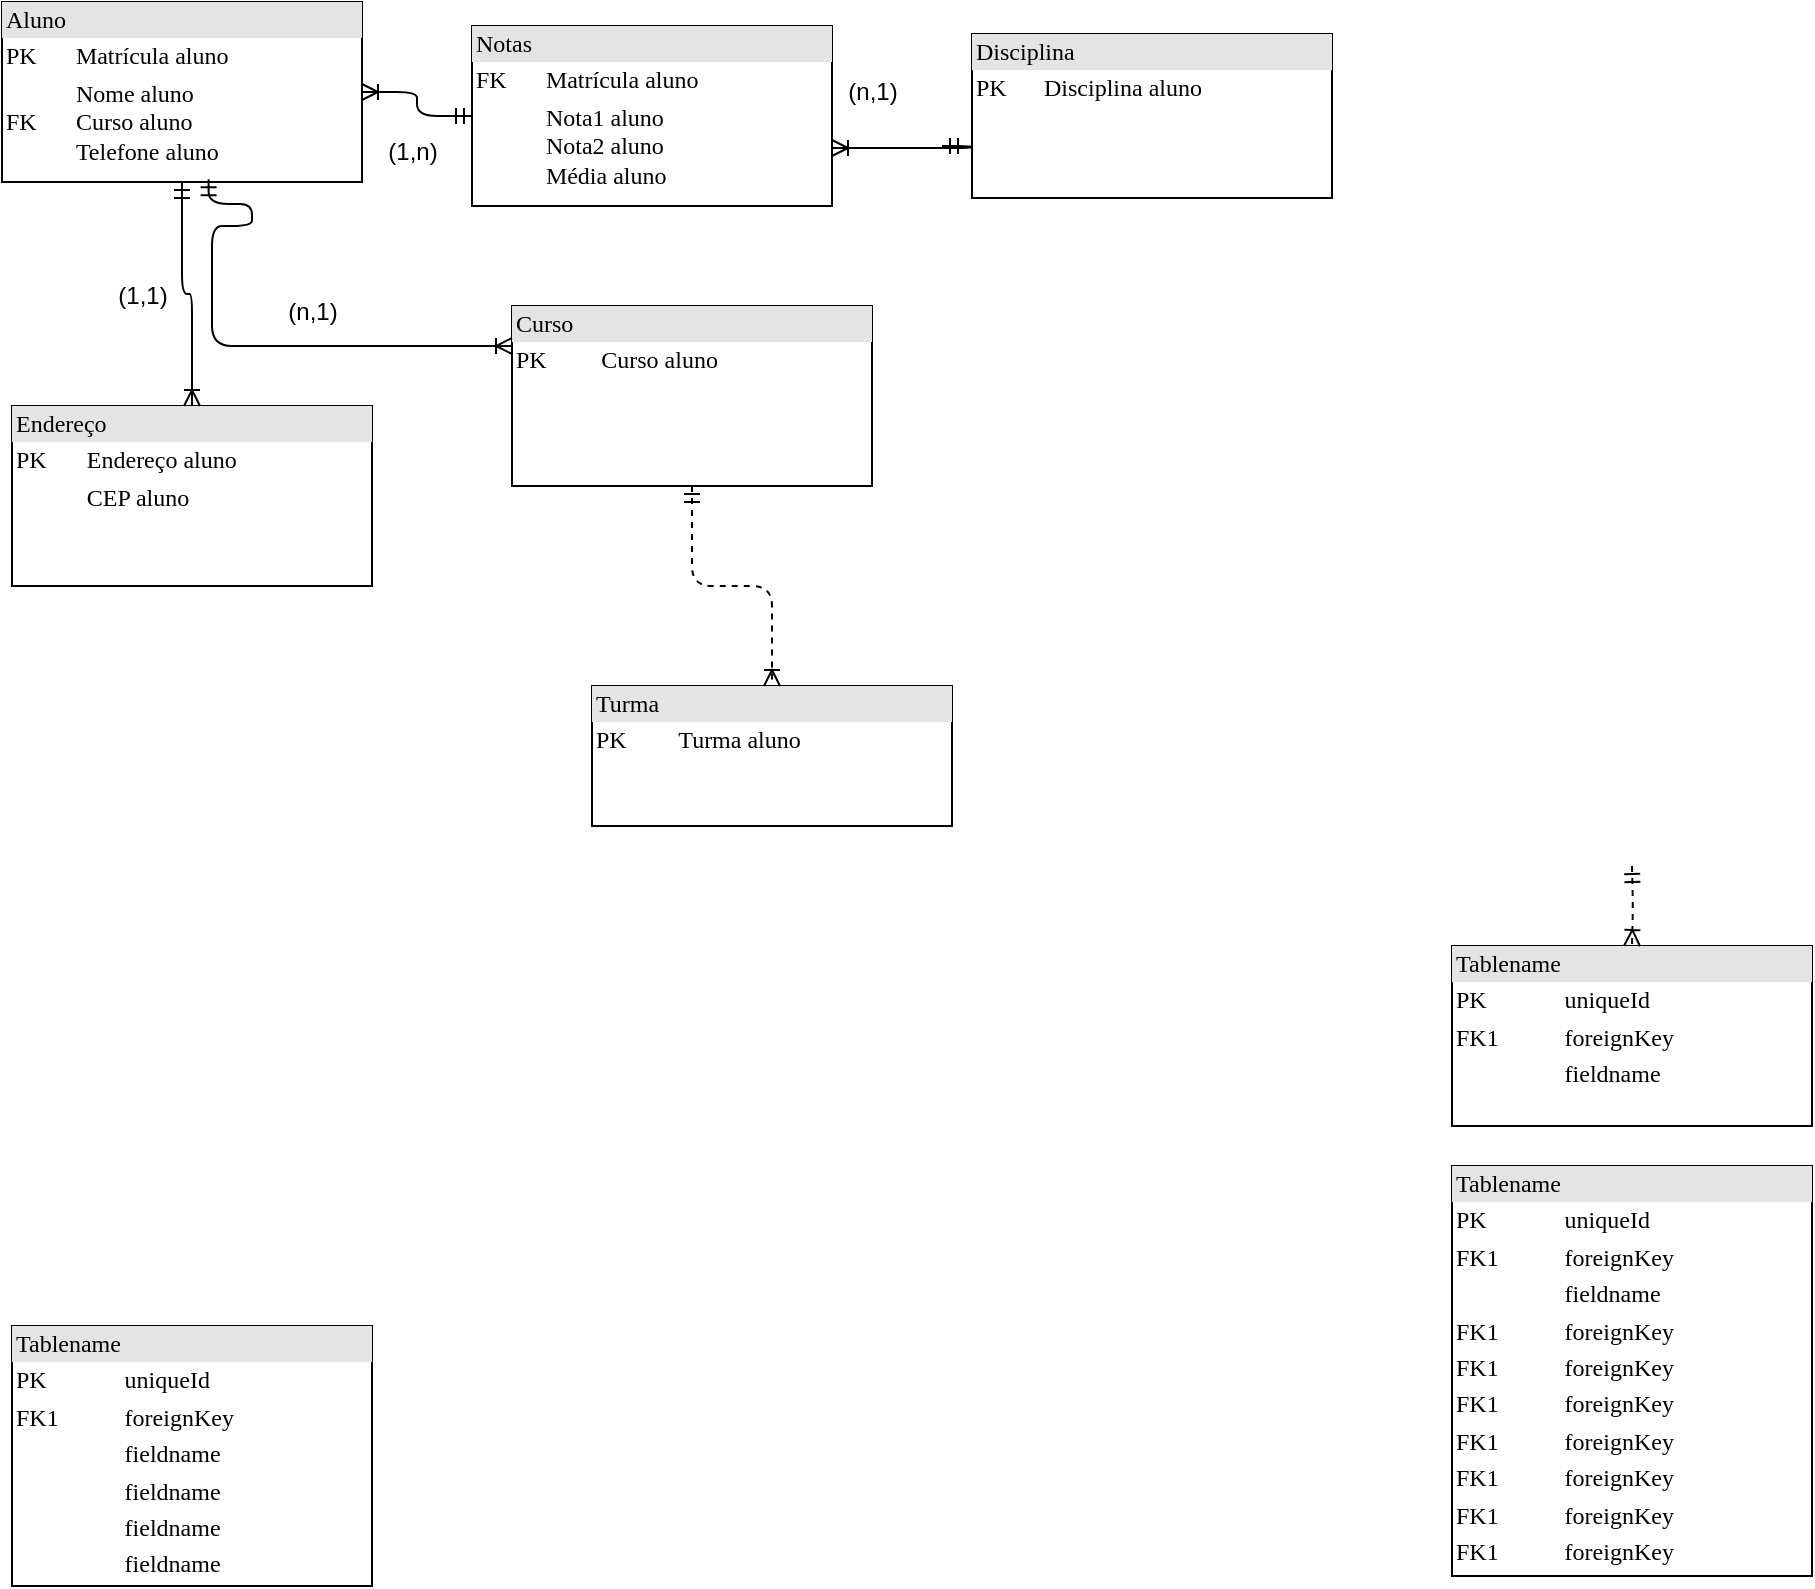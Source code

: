 <mxfile version="24.2.0" type="github">
  <diagram name="Page-1" id="2ca16b54-16f6-2749-3443-fa8db7711227">
    <mxGraphModel dx="794" dy="420" grid="1" gridSize="10" guides="1" tooltips="1" connect="1" arrows="1" fold="1" page="1" pageScale="1" pageWidth="1100" pageHeight="850" background="none" math="0" shadow="0">
      <root>
        <mxCell id="0" />
        <mxCell id="1" parent="0" />
        <mxCell id="2ed32ef02a7f4228-1" value="&lt;div style=&quot;box-sizing:border-box;width:100%;background:#e4e4e4;padding:2px;&quot;&gt;Aluno&lt;/div&gt;&lt;table style=&quot;width:100%;font-size:1em;&quot; cellpadding=&quot;2&quot; cellspacing=&quot;0&quot;&gt;&lt;tbody&gt;&lt;tr&gt;&lt;td&gt;PK&lt;/td&gt;&lt;td&gt;Matrícula aluno&lt;/td&gt;&lt;/tr&gt;&lt;tr&gt;&lt;td&gt;FK&lt;/td&gt;&lt;td&gt;Nome aluno&lt;br&gt;Curso aluno&lt;br&gt;Telefone aluno&lt;/td&gt;&lt;/tr&gt;&lt;tr&gt;&lt;td&gt;&lt;/td&gt;&lt;td&gt;&lt;br&gt;&lt;/td&gt;&lt;/tr&gt;&lt;/tbody&gt;&lt;/table&gt;" style="verticalAlign=top;align=left;overflow=fill;html=1;rounded=0;shadow=0;comic=0;labelBackgroundColor=none;strokeWidth=1;fontFamily=Verdana;fontSize=12" parent="1" vertex="1">
          <mxGeometry x="105" y="18" width="180" height="90" as="geometry" />
        </mxCell>
        <mxCell id="2ed32ef02a7f4228-2" value="&lt;div style=&quot;box-sizing: border-box ; width: 100% ; background: #e4e4e4 ; padding: 2px&quot;&gt;Disciplina&lt;/div&gt;&lt;table style=&quot;width: 100% ; font-size: 1em&quot; cellpadding=&quot;2&quot; cellspacing=&quot;0&quot;&gt;&lt;tbody&gt;&lt;tr&gt;&lt;td&gt;PK&lt;/td&gt;&lt;td&gt;Disciplina aluno&lt;/td&gt;&lt;/tr&gt;&lt;tr&gt;&lt;td&gt;&lt;/td&gt;&lt;td&gt;&lt;br&gt;&lt;/td&gt;&lt;/tr&gt;&lt;/tbody&gt;&lt;/table&gt;" style="verticalAlign=top;align=left;overflow=fill;html=1;rounded=0;shadow=0;comic=0;labelBackgroundColor=none;strokeWidth=1;fontFamily=Verdana;fontSize=12" parent="1" vertex="1">
          <mxGeometry x="590" y="34" width="180" height="82" as="geometry" />
        </mxCell>
        <mxCell id="2ed32ef02a7f4228-3" value="&lt;div style=&quot;box-sizing: border-box ; width: 100% ; background: #e4e4e4 ; padding: 2px&quot;&gt;Notas&lt;/div&gt;&lt;table style=&quot;width: 100% ; font-size: 1em&quot; cellpadding=&quot;2&quot; cellspacing=&quot;0&quot;&gt;&lt;tbody&gt;&lt;tr&gt;&lt;td&gt;FK&lt;/td&gt;&lt;td&gt;Matrícula aluno&lt;br&gt;&lt;/td&gt;&lt;/tr&gt;&lt;tr&gt;&lt;td&gt;&lt;br&gt;&lt;/td&gt;&lt;td&gt;Nota1 aluno&lt;br&gt;Nota2 aluno&lt;br&gt;Média aluno&lt;/td&gt;&lt;/tr&gt;&lt;tr&gt;&lt;td&gt;&lt;/td&gt;&lt;td&gt;&lt;br&gt;&lt;/td&gt;&lt;/tr&gt;&lt;tr&gt;&lt;td&gt;&lt;br&gt;&lt;/td&gt;&lt;td&gt;&lt;br&gt;&lt;/td&gt;&lt;/tr&gt;&lt;/tbody&gt;&lt;/table&gt;" style="verticalAlign=top;align=left;overflow=fill;html=1;rounded=0;shadow=0;comic=0;labelBackgroundColor=none;strokeWidth=1;fontFamily=Verdana;fontSize=12" parent="1" vertex="1">
          <mxGeometry x="340" y="30" width="180" height="90" as="geometry" />
        </mxCell>
        <mxCell id="2ed32ef02a7f4228-5" value="&lt;div style=&quot;box-sizing:border-box;width:100%;background:#e4e4e4;padding:2px;&quot;&gt;Endereço&lt;/div&gt;&lt;table style=&quot;width:100%;font-size:1em;&quot; cellpadding=&quot;2&quot; cellspacing=&quot;0&quot;&gt;&lt;tbody&gt;&lt;tr&gt;&lt;td&gt;PK&lt;/td&gt;&lt;td&gt;Endereço aluno&lt;/td&gt;&lt;/tr&gt;&lt;tr&gt;&lt;td&gt;&lt;br&gt;&lt;/td&gt;&lt;td&gt;CEP aluno&lt;/td&gt;&lt;/tr&gt;&lt;tr&gt;&lt;td&gt;&lt;/td&gt;&lt;td&gt;&lt;br&gt;&lt;/td&gt;&lt;/tr&gt;&lt;/tbody&gt;&lt;/table&gt;" style="verticalAlign=top;align=left;overflow=fill;html=1;rounded=0;shadow=0;comic=0;labelBackgroundColor=none;strokeWidth=1;fontFamily=Verdana;fontSize=12" parent="1" vertex="1">
          <mxGeometry x="110" y="220" width="180" height="90" as="geometry" />
        </mxCell>
        <mxCell id="2ed32ef02a7f4228-6" value="&lt;div style=&quot;box-sizing: border-box ; width: 100% ; background: #e4e4e4 ; padding: 2px&quot;&gt;Tablename&lt;/div&gt;&lt;table style=&quot;width: 100% ; font-size: 1em&quot; cellpadding=&quot;2&quot; cellspacing=&quot;0&quot;&gt;&lt;tbody&gt;&lt;tr&gt;&lt;td&gt;PK&lt;/td&gt;&lt;td&gt;uniqueId&lt;/td&gt;&lt;/tr&gt;&lt;tr&gt;&lt;td&gt;FK1&lt;/td&gt;&lt;td&gt;foreignKey&lt;/td&gt;&lt;/tr&gt;&lt;tr&gt;&lt;td&gt;&lt;/td&gt;&lt;td&gt;fieldname&lt;/td&gt;&lt;/tr&gt;&lt;tr&gt;&lt;td&gt;FK1&lt;br&gt;&lt;/td&gt;&lt;td&gt;foreignKey&lt;br&gt;&lt;/td&gt;&lt;/tr&gt;&lt;tr&gt;&lt;td&gt;FK1&lt;br&gt;&lt;/td&gt;&lt;td&gt;foreignKey&lt;br&gt;&lt;/td&gt;&lt;/tr&gt;&lt;tr&gt;&lt;td&gt;FK1&lt;br&gt;&lt;/td&gt;&lt;td&gt;foreignKey&lt;br&gt;&lt;/td&gt;&lt;/tr&gt;&lt;tr&gt;&lt;td&gt;FK1&lt;br&gt;&lt;/td&gt;&lt;td&gt;foreignKey&lt;br&gt;&lt;/td&gt;&lt;/tr&gt;&lt;tr&gt;&lt;td&gt;FK1&lt;br&gt;&lt;/td&gt;&lt;td&gt;foreignKey&lt;br&gt;&lt;/td&gt;&lt;/tr&gt;&lt;tr&gt;&lt;td&gt;FK1&lt;br&gt;&lt;/td&gt;&lt;td&gt;foreignKey&lt;br&gt;&lt;/td&gt;&lt;/tr&gt;&lt;tr&gt;&lt;td&gt;FK1&lt;br&gt;&lt;/td&gt;&lt;td&gt;foreignKey&lt;br&gt;&lt;/td&gt;&lt;/tr&gt;&lt;/tbody&gt;&lt;/table&gt;" style="verticalAlign=top;align=left;overflow=fill;html=1;rounded=0;shadow=0;comic=0;labelBackgroundColor=none;strokeWidth=1;fontFamily=Verdana;fontSize=12" parent="1" vertex="1">
          <mxGeometry x="830" y="600" width="180" height="205" as="geometry" />
        </mxCell>
        <mxCell id="2ed32ef02a7f4228-7" value="&lt;div style=&quot;box-sizing: border-box ; width: 100% ; background: #e4e4e4 ; padding: 2px&quot;&gt;Turma&lt;/div&gt;&lt;table style=&quot;width: 100% ; font-size: 1em&quot; cellpadding=&quot;2&quot; cellspacing=&quot;0&quot;&gt;&lt;tbody&gt;&lt;tr&gt;&lt;td&gt;PK&lt;/td&gt;&lt;td&gt;Turma aluno&lt;/td&gt;&lt;/tr&gt;&lt;tr&gt;&lt;td&gt;&lt;/td&gt;&lt;td&gt;&lt;br&gt;&lt;/td&gt;&lt;/tr&gt;&lt;/tbody&gt;&lt;/table&gt;" style="verticalAlign=top;align=left;overflow=fill;html=1;rounded=0;shadow=0;comic=0;labelBackgroundColor=none;strokeWidth=1;fontFamily=Verdana;fontSize=12" parent="1" vertex="1">
          <mxGeometry x="400" y="360" width="180" height="70" as="geometry" />
        </mxCell>
        <mxCell id="2ed32ef02a7f4228-17" style="edgeStyle=orthogonalEdgeStyle;html=1;entryX=0.5;entryY=0;labelBackgroundColor=none;startArrow=ERmandOne;endArrow=ERoneToMany;fontFamily=Verdana;fontSize=12;align=left;dashed=1;" parent="1" source="2ed32ef02a7f4228-8" target="2ed32ef02a7f4228-7" edge="1">
          <mxGeometry relative="1" as="geometry" />
        </mxCell>
        <mxCell id="2ed32ef02a7f4228-8" value="&lt;div style=&quot;box-sizing: border-box ; width: 100% ; background: #e4e4e4 ; padding: 2px&quot;&gt;Curso&lt;/div&gt;&lt;table style=&quot;width: 100% ; font-size: 1em&quot; cellpadding=&quot;2&quot; cellspacing=&quot;0&quot;&gt;&lt;tbody&gt;&lt;tr&gt;&lt;td&gt;PK&lt;/td&gt;&lt;td&gt;Curso aluno&lt;br&gt;&lt;/td&gt;&lt;/tr&gt;&lt;tr&gt;&lt;td&gt;&lt;/td&gt;&lt;td&gt;&lt;br&gt;&lt;/td&gt;&lt;/tr&gt;&lt;/tbody&gt;&lt;/table&gt;" style="verticalAlign=top;align=left;overflow=fill;html=1;rounded=0;shadow=0;comic=0;labelBackgroundColor=none;strokeWidth=1;fontFamily=Verdana;fontSize=12" parent="1" vertex="1">
          <mxGeometry x="360" y="170" width="180" height="90" as="geometry" />
        </mxCell>
        <mxCell id="2ed32ef02a7f4228-9" value="&lt;div style=&quot;box-sizing:border-box;width:100%;background:#e4e4e4;padding:2px;&quot;&gt;Tablename&lt;/div&gt;&lt;table style=&quot;width:100%;font-size:1em;&quot; cellpadding=&quot;2&quot; cellspacing=&quot;0&quot;&gt;&lt;tr&gt;&lt;td&gt;PK&lt;/td&gt;&lt;td&gt;uniqueId&lt;/td&gt;&lt;/tr&gt;&lt;tr&gt;&lt;td&gt;FK1&lt;/td&gt;&lt;td&gt;foreignKey&lt;/td&gt;&lt;/tr&gt;&lt;tr&gt;&lt;td&gt;&lt;/td&gt;&lt;td&gt;fieldname&lt;/td&gt;&lt;/tr&gt;&lt;/table&gt;" style="verticalAlign=top;align=left;overflow=fill;html=1;rounded=0;shadow=0;comic=0;labelBackgroundColor=none;strokeWidth=1;fontFamily=Verdana;fontSize=12" parent="1" vertex="1">
          <mxGeometry x="830" y="490" width="180" height="90" as="geometry" />
        </mxCell>
        <mxCell id="2ed32ef02a7f4228-21" style="edgeStyle=orthogonalEdgeStyle;html=1;entryX=0.5;entryY=0;dashed=1;labelBackgroundColor=none;startArrow=ERmandOne;endArrow=ERoneToMany;fontFamily=Verdana;fontSize=12;align=left;" parent="1" target="2ed32ef02a7f4228-9" edge="1">
          <mxGeometry relative="1" as="geometry">
            <mxPoint x="920" y="450" as="sourcePoint" />
          </mxGeometry>
        </mxCell>
        <mxCell id="2ed32ef02a7f4228-12" value="&lt;div style=&quot;box-sizing: border-box ; width: 100% ; background: #e4e4e4 ; padding: 2px&quot;&gt;Tablename&lt;/div&gt;&lt;table style=&quot;width: 100% ; font-size: 1em&quot; cellpadding=&quot;2&quot; cellspacing=&quot;0&quot;&gt;&lt;tbody&gt;&lt;tr&gt;&lt;td&gt;PK&lt;/td&gt;&lt;td&gt;uniqueId&lt;/td&gt;&lt;/tr&gt;&lt;tr&gt;&lt;td&gt;FK1&lt;/td&gt;&lt;td&gt;foreignKey&lt;/td&gt;&lt;/tr&gt;&lt;tr&gt;&lt;td&gt;&lt;/td&gt;&lt;td&gt;fieldname&lt;/td&gt;&lt;/tr&gt;&lt;tr&gt;&lt;td&gt;&lt;br&gt;&lt;/td&gt;&lt;td&gt;fieldname&lt;br&gt;&lt;/td&gt;&lt;/tr&gt;&lt;tr&gt;&lt;td&gt;&lt;br&gt;&lt;/td&gt;&lt;td&gt;fieldname&lt;br&gt;&lt;/td&gt;&lt;/tr&gt;&lt;tr&gt;&lt;td&gt;&lt;br&gt;&lt;/td&gt;&lt;td&gt;fieldname&lt;br&gt;&lt;/td&gt;&lt;/tr&gt;&lt;/tbody&gt;&lt;/table&gt;" style="verticalAlign=top;align=left;overflow=fill;html=1;rounded=0;shadow=0;comic=0;labelBackgroundColor=none;strokeWidth=1;fontFamily=Verdana;fontSize=12" parent="1" vertex="1">
          <mxGeometry x="110" y="680" width="180" height="130" as="geometry" />
        </mxCell>
        <mxCell id="2ed32ef02a7f4228-13" value="" style="edgeStyle=orthogonalEdgeStyle;html=1;endArrow=ERoneToMany;startArrow=ERmandOne;labelBackgroundColor=none;fontFamily=Verdana;fontSize=12;align=left;exitX=0.5;exitY=1;entryX=0.5;entryY=0;" parent="1" source="2ed32ef02a7f4228-1" target="2ed32ef02a7f4228-5" edge="1">
          <mxGeometry width="100" height="100" relative="1" as="geometry">
            <mxPoint x="350" y="370" as="sourcePoint" />
            <mxPoint x="450" y="270" as="targetPoint" />
          </mxGeometry>
        </mxCell>
        <mxCell id="BIIh4I762J8pXQYXWI6g-1" value="(1,1)" style="text;html=1;align=center;verticalAlign=middle;resizable=0;points=[];autosize=1;strokeColor=none;fillColor=none;" vertex="1" parent="1">
          <mxGeometry x="150" y="150" width="50" height="30" as="geometry" />
        </mxCell>
        <mxCell id="BIIh4I762J8pXQYXWI6g-2" style="edgeStyle=orthogonalEdgeStyle;rounded=0;orthogonalLoop=1;jettySize=auto;html=1;exitX=0.5;exitY=1;exitDx=0;exitDy=0;" edge="1" parent="1" source="2ed32ef02a7f4228-2" target="2ed32ef02a7f4228-2">
          <mxGeometry relative="1" as="geometry" />
        </mxCell>
        <mxCell id="BIIh4I762J8pXQYXWI6g-5" value="" style="edgeStyle=orthogonalEdgeStyle;html=1;endArrow=ERoneToMany;startArrow=ERmandOne;labelBackgroundColor=none;fontFamily=Verdana;fontSize=12;align=left;" edge="1" parent="1" source="2ed32ef02a7f4228-3" target="2ed32ef02a7f4228-1">
          <mxGeometry width="100" height="100" relative="1" as="geometry">
            <mxPoint x="310" y="52.5" as="sourcePoint" />
            <mxPoint x="310" y="217.5" as="targetPoint" />
          </mxGeometry>
        </mxCell>
        <mxCell id="BIIh4I762J8pXQYXWI6g-6" value="(1,n)" style="text;html=1;align=center;verticalAlign=middle;resizable=0;points=[];autosize=1;strokeColor=none;fillColor=none;" vertex="1" parent="1">
          <mxGeometry x="285" y="78" width="50" height="30" as="geometry" />
        </mxCell>
        <mxCell id="BIIh4I762J8pXQYXWI6g-7" value="" style="edgeStyle=orthogonalEdgeStyle;html=1;endArrow=ERoneToMany;startArrow=ERmandOne;labelBackgroundColor=none;fontFamily=Verdana;fontSize=12;align=left;exitX=0.574;exitY=0.985;exitDx=0;exitDy=0;exitPerimeter=0;" edge="1" parent="1" source="2ed32ef02a7f4228-1">
          <mxGeometry width="100" height="100" relative="1" as="geometry">
            <mxPoint x="210" y="130" as="sourcePoint" />
            <mxPoint x="360" y="190" as="targetPoint" />
            <Array as="points">
              <mxPoint x="230" y="119" />
              <mxPoint x="230" y="130" />
              <mxPoint x="210" y="130" />
              <mxPoint x="210" y="190" />
            </Array>
          </mxGeometry>
        </mxCell>
        <mxCell id="BIIh4I762J8pXQYXWI6g-9" value="(n,1)" style="text;html=1;align=center;verticalAlign=middle;resizable=0;points=[];autosize=1;strokeColor=none;fillColor=none;" vertex="1" parent="1">
          <mxGeometry x="235" y="158" width="50" height="30" as="geometry" />
        </mxCell>
        <mxCell id="BIIh4I762J8pXQYXWI6g-10" value="" style="edgeStyle=orthogonalEdgeStyle;html=1;endArrow=ERoneToMany;startArrow=ERmandOne;labelBackgroundColor=none;fontFamily=Verdana;fontSize=12;align=left;" edge="1" parent="1" target="2ed32ef02a7f4228-3">
          <mxGeometry width="100" height="100" relative="1" as="geometry">
            <mxPoint x="575" y="90" as="sourcePoint" />
            <mxPoint x="520" y="78" as="targetPoint" />
            <Array as="points">
              <mxPoint x="590" y="90" />
              <mxPoint x="590" y="91" />
            </Array>
          </mxGeometry>
        </mxCell>
        <mxCell id="BIIh4I762J8pXQYXWI6g-11" value="(n,1)" style="text;html=1;align=center;verticalAlign=middle;resizable=0;points=[];autosize=1;strokeColor=none;fillColor=none;" vertex="1" parent="1">
          <mxGeometry x="515" y="48" width="50" height="30" as="geometry" />
        </mxCell>
      </root>
    </mxGraphModel>
  </diagram>
</mxfile>
